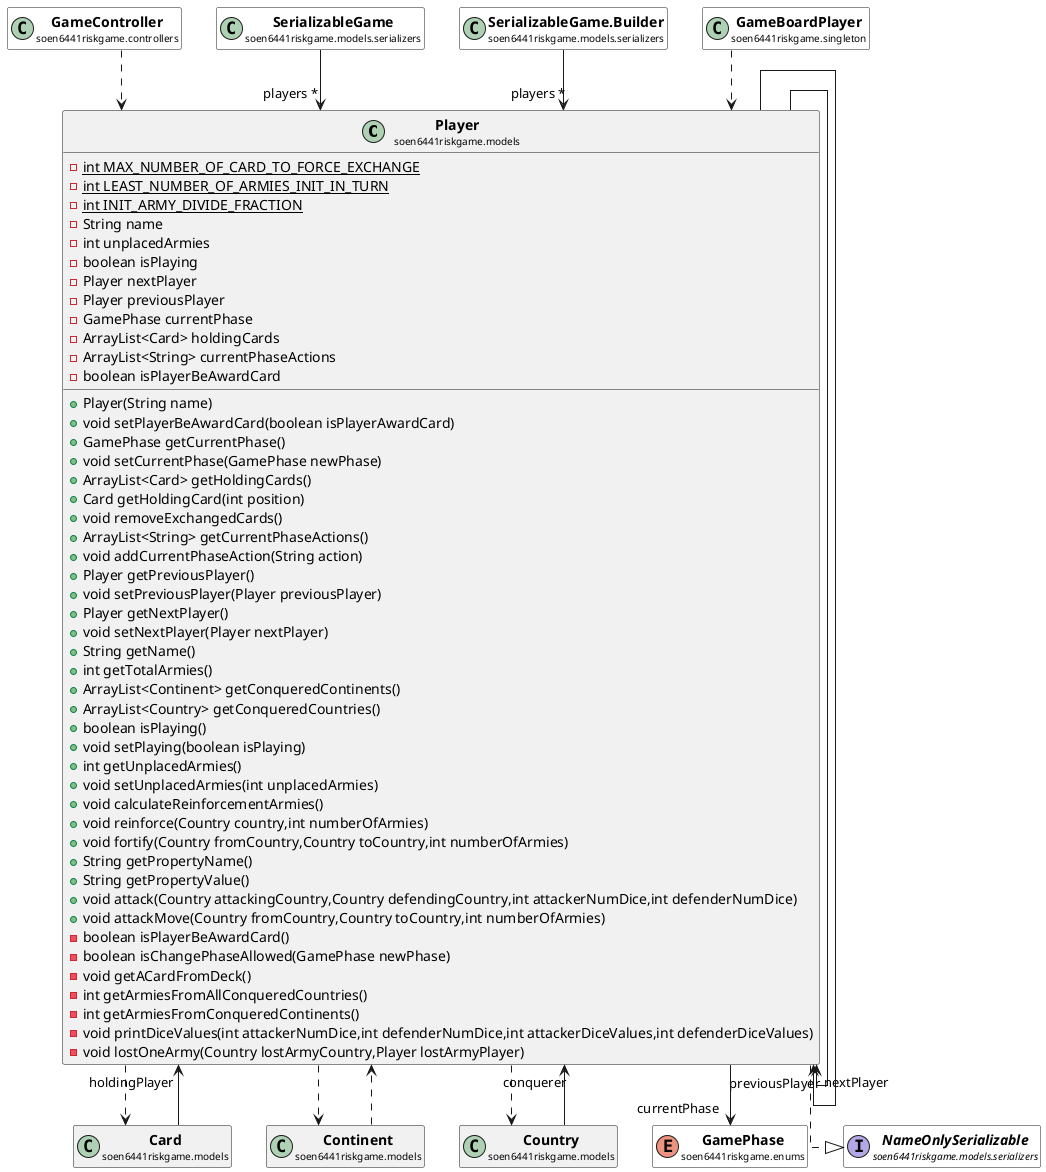 @startuml

skinparam svgLinkTarget _parent
skinparam linetype ortho
set namespaceSeparator none
class "<b><size:14>Player</b>\n<size:10>soen6441riskgame.models" as soen6441riskgame.models.Player  [[../../soen6441riskgame/models/Player.html{soen6441riskgame.models.Player}]] {
{static} -int MAX_NUMBER_OF_CARD_TO_FORCE_EXCHANGE
{static} -int LEAST_NUMBER_OF_ARMIES_INIT_IN_TURN
{static} -int INIT_ARMY_DIVIDE_FRACTION
-String name
-int unplacedArmies
-boolean isPlaying
-Player nextPlayer
-Player previousPlayer
-GamePhase currentPhase
-ArrayList<Card> holdingCards
-ArrayList<String> currentPhaseActions
-boolean isPlayerBeAwardCard
+Player(String name)
+void setPlayerBeAwardCard(boolean isPlayerAwardCard)
+GamePhase getCurrentPhase()
+void setCurrentPhase(GamePhase newPhase)
+ArrayList<Card> getHoldingCards()
+Card getHoldingCard(int position)
+void removeExchangedCards()
+ArrayList<String> getCurrentPhaseActions()
+void addCurrentPhaseAction(String action)
+Player getPreviousPlayer()
+void setPreviousPlayer(Player previousPlayer)
+Player getNextPlayer()
+void setNextPlayer(Player nextPlayer)
+String getName()
+int getTotalArmies()
+ArrayList<Continent> getConqueredContinents()
+ArrayList<Country> getConqueredCountries()
+boolean isPlaying()
+void setPlaying(boolean isPlaying)
+int getUnplacedArmies()
+void setUnplacedArmies(int unplacedArmies)
+void calculateReinforcementArmies()
+void reinforce(Country country,int numberOfArmies)
+void fortify(Country fromCountry,Country toCountry,int numberOfArmies)
+String getPropertyName()
+String getPropertyValue()
+void attack(Country attackingCountry,Country defendingCountry,int attackerNumDice,int defenderNumDice)
+void attackMove(Country fromCountry,Country toCountry,int numberOfArmies)
-boolean isPlayerBeAwardCard()
-boolean isChangePhaseAllowed(GamePhase newPhase)
-void getACardFromDeck()
-int getArmiesFromAllConqueredCountries()
-int getArmiesFromConqueredContinents()
-void printDiceValues(int attackerNumDice,int defenderNumDice,int attackerDiceValues,int defenderDiceValues)
-void lostOneArmy(Country lostArmyCountry,Player lostArmyPlayer)
}


class "<b><size:14>GameController</b>\n<size:10>soen6441riskgame.controllers" as soen6441riskgame.controllers.GameController  [[../../soen6441riskgame/controllers/GameController.html{soen6441riskgame.controllers.GameController}]] #white {
}

hide soen6441riskgame.controllers.GameController fields
hide soen6441riskgame.controllers.GameController methods

soen6441riskgame.controllers.GameController ..> soen6441riskgame.models.Player

class "<b><size:14>Card</b>\n<size:10>soen6441riskgame.models" as soen6441riskgame.models.Card  [[../../soen6441riskgame/models/Card.html{soen6441riskgame.models.Card}]] {
}

hide soen6441riskgame.models.Card fields
hide soen6441riskgame.models.Card methods

soen6441riskgame.models.Card -->  "holdingPlayer" soen6441riskgame.models.Player

class "<b><size:14>Continent</b>\n<size:10>soen6441riskgame.models" as soen6441riskgame.models.Continent  [[../../soen6441riskgame/models/Continent.html{soen6441riskgame.models.Continent}]] {
}

hide soen6441riskgame.models.Continent fields
hide soen6441riskgame.models.Continent methods

soen6441riskgame.models.Continent ..> soen6441riskgame.models.Player

class "<b><size:14>Country</b>\n<size:10>soen6441riskgame.models" as soen6441riskgame.models.Country  [[../../soen6441riskgame/models/Country.html{soen6441riskgame.models.Country}]] {
}

hide soen6441riskgame.models.Country fields
hide soen6441riskgame.models.Country methods

soen6441riskgame.models.Country -->  "conquerer" soen6441riskgame.models.Player

soen6441riskgame.models.Player -->  "nextPlayer" soen6441riskgame.models.Player

soen6441riskgame.models.Player -->  "previousPlayer" soen6441riskgame.models.Player

enum "<b><size:14>GamePhase</b>\n<size:10>soen6441riskgame.enums" as soen6441riskgame.enums.GamePhase  [[../../soen6441riskgame/enums/GamePhase.html{soen6441riskgame.enums.GamePhase}]] #white {
}

hide soen6441riskgame.enums.GamePhase fields
hide soen6441riskgame.enums.GamePhase methods

soen6441riskgame.models.Player -->  "currentPhase" soen6441riskgame.enums.GamePhase


soen6441riskgame.models.Player ..> soen6441riskgame.models.Card



interface "<b><size:14>NameOnlySerializable</b>\n<size:10>soen6441riskgame.models.serializers" as soen6441riskgame.models.serializers.NameOnlySerializable  [[../../soen6441riskgame/models/serializers/NameOnlySerializable.html{soen6441riskgame.models.serializers.NameOnlySerializable}]] #white {
}

hide soen6441riskgame.models.serializers.NameOnlySerializable fields
hide soen6441riskgame.models.serializers.NameOnlySerializable methods

soen6441riskgame.models.Player ..|> soen6441riskgame.models.serializers.NameOnlySerializable


soen6441riskgame.models.Player ..> soen6441riskgame.models.Continent


soen6441riskgame.models.Player ..> soen6441riskgame.models.Country

class "<b><size:14>SerializableGame</b>\n<size:10>soen6441riskgame.models.serializers" as soen6441riskgame.models.serializers.SerializableGame  [[../../soen6441riskgame/models/serializers/SerializableGame.html{soen6441riskgame.models.serializers.SerializableGame}]] #white {
}

hide soen6441riskgame.models.serializers.SerializableGame fields
hide soen6441riskgame.models.serializers.SerializableGame methods

soen6441riskgame.models.serializers.SerializableGame -->  "players *" soen6441riskgame.models.Player

class "<b><size:14>SerializableGame.Builder</b>\n<size:10>soen6441riskgame.models.serializers" as soen6441riskgame.models.serializers.SerializableGame.Builder  [[../../soen6441riskgame/models/serializers/SerializableGame.Builder.html{soen6441riskgame.models.serializers.SerializableGame.Builder}]] #white {
}

hide soen6441riskgame.models.serializers.SerializableGame.Builder fields
hide soen6441riskgame.models.serializers.SerializableGame.Builder methods

soen6441riskgame.models.serializers.SerializableGame.Builder -->  "players *" soen6441riskgame.models.Player

class "<b><size:14>GameBoardPlayer</b>\n<size:10>soen6441riskgame.singleton" as soen6441riskgame.singleton.GameBoardPlayer  [[../../soen6441riskgame/singleton/GameBoardPlayer.html{soen6441riskgame.singleton.GameBoardPlayer}]] #white {
}

hide soen6441riskgame.singleton.GameBoardPlayer fields
hide soen6441riskgame.singleton.GameBoardPlayer methods

soen6441riskgame.singleton.GameBoardPlayer ..> soen6441riskgame.models.Player


@enduml
